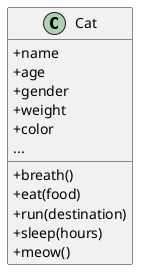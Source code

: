 @startuml BasicOOP Class
skinparam ClassAttributeIconSize 0
class Cat {
  + name
  + age
  + gender
  + weight
  + color
  ...
  + breath()
  + eat(food)
  + run(destination)
  + sleep(hours)
  + meow()
}
@enduml